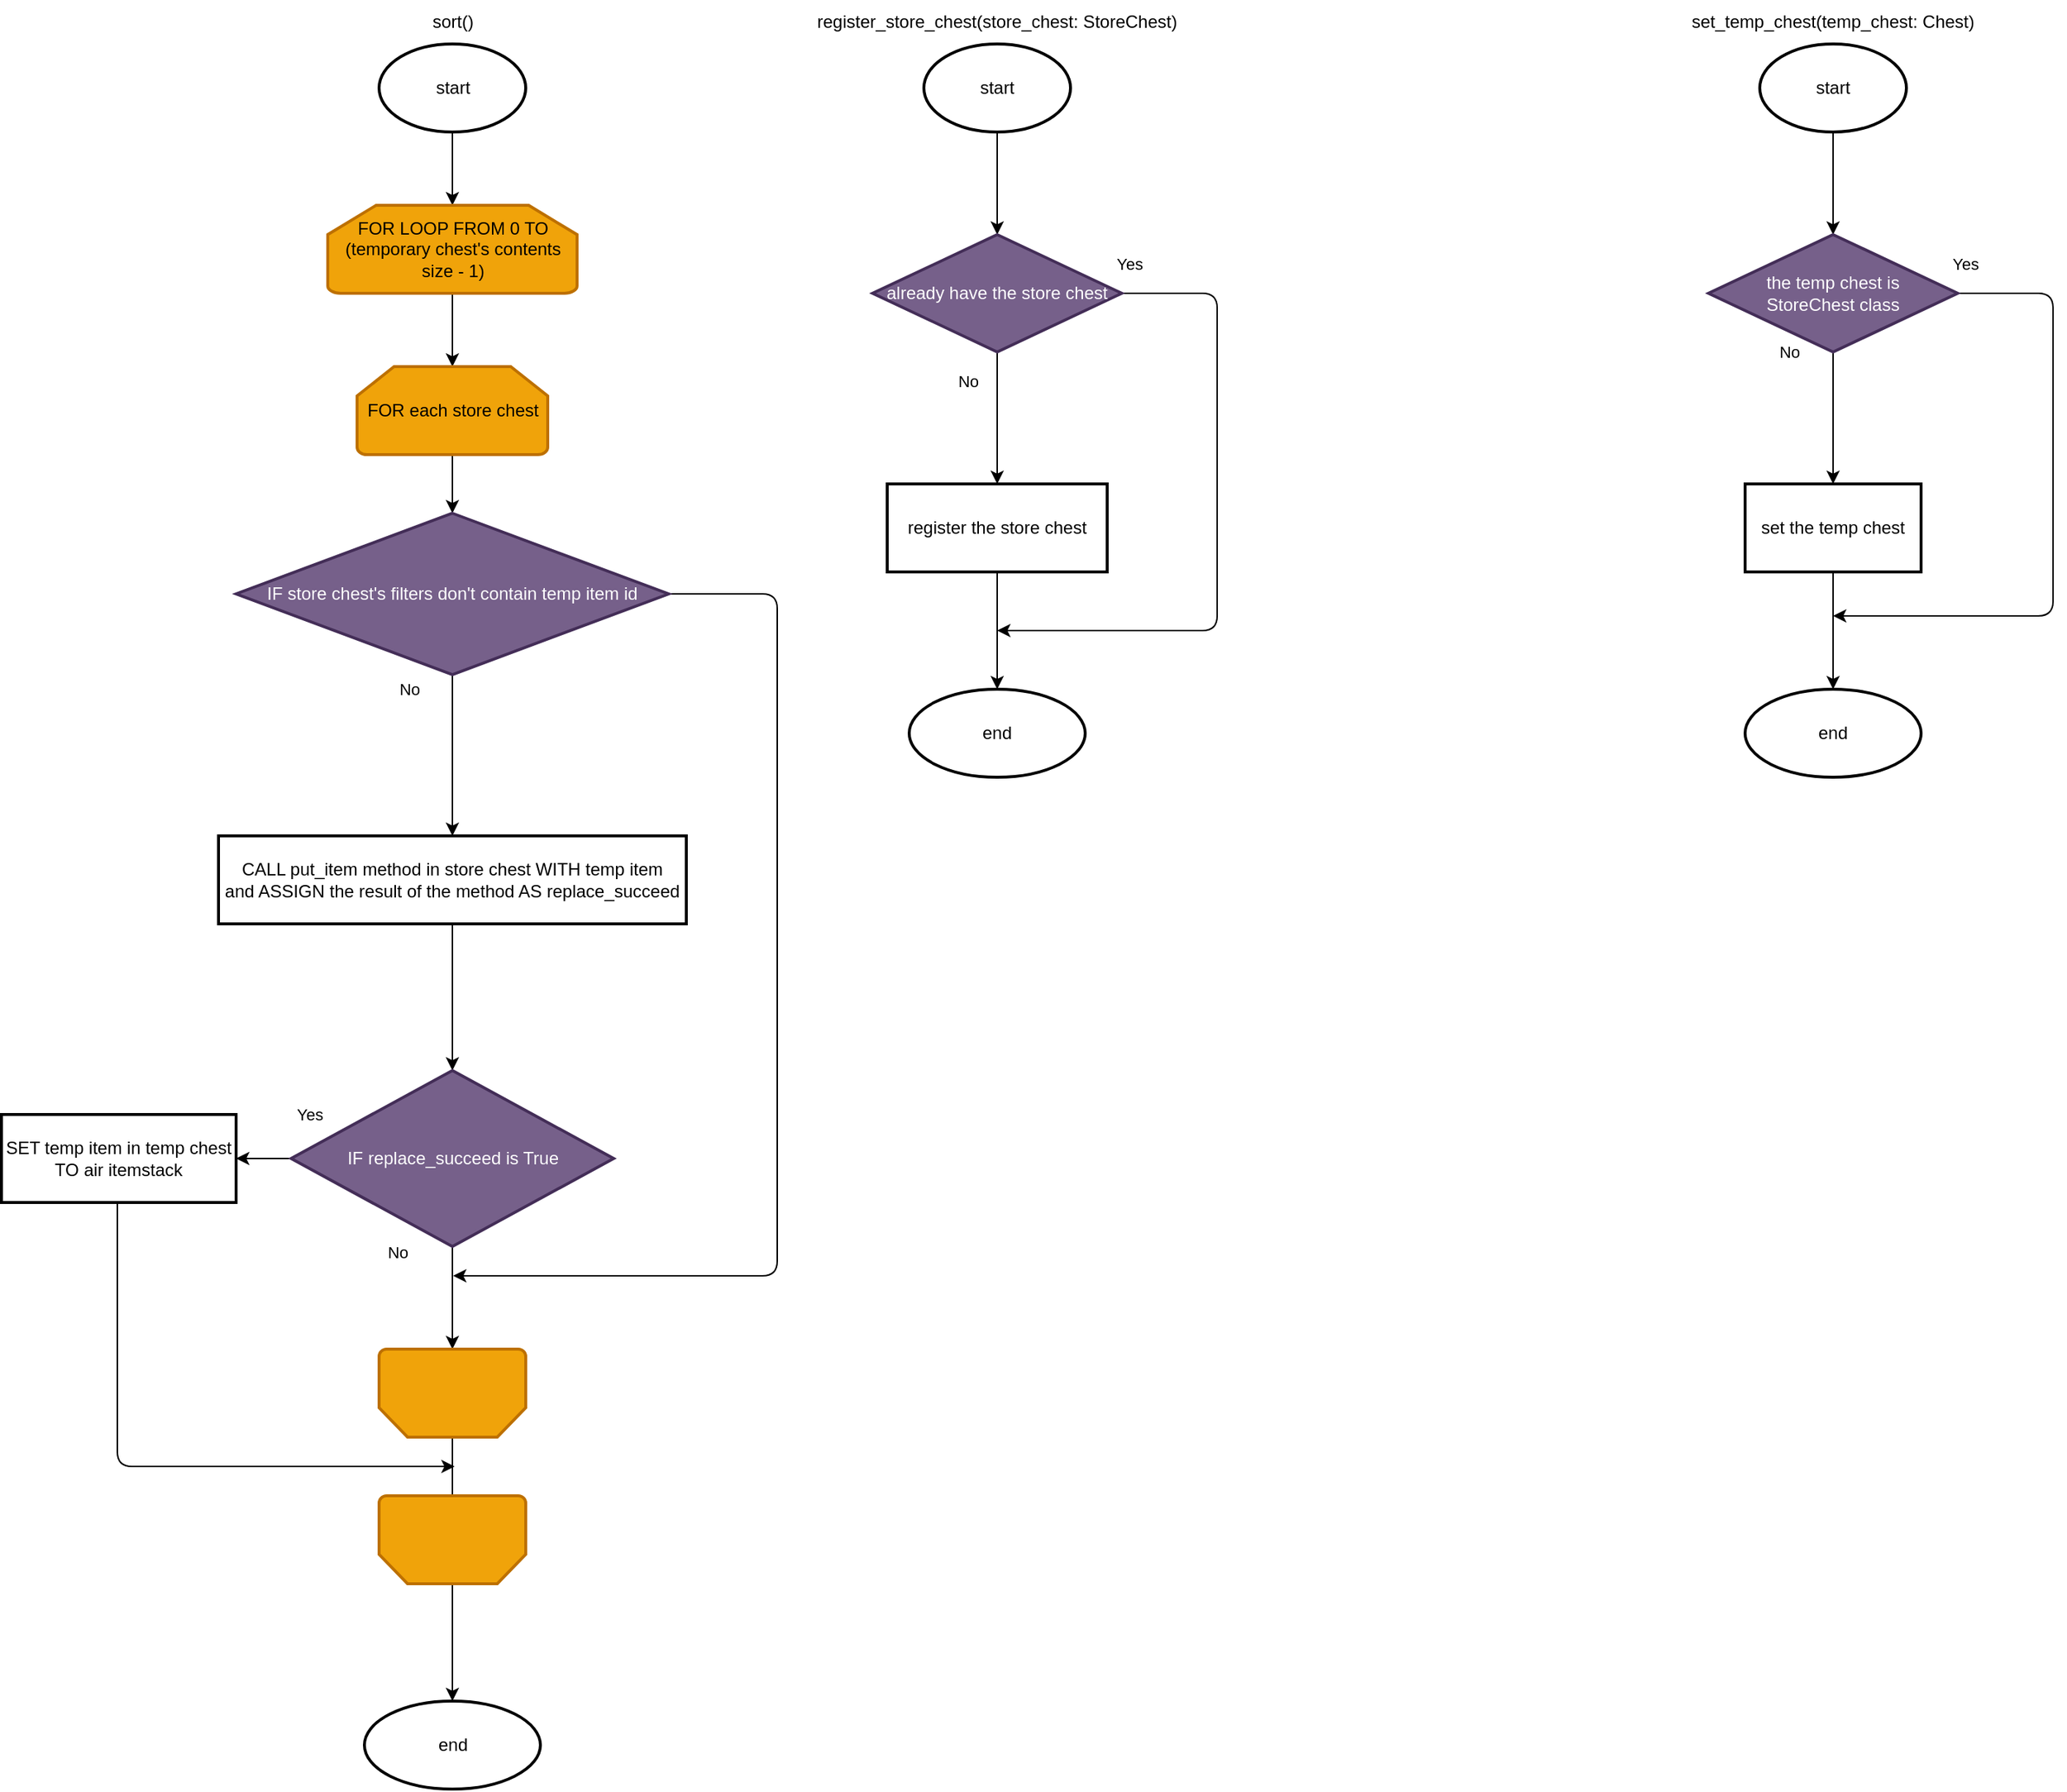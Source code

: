 <mxfile>
    <diagram id="QGaKg7AIhBooV36lIfkw" name="Page-1">
        <mxGraphModel dx="550" dy="526" grid="1" gridSize="10" guides="1" tooltips="1" connect="1" arrows="1" fold="1" page="1" pageScale="1" pageWidth="850" pageHeight="1100" math="0" shadow="0">
            <root>
                <mxCell id="0"/>
                <mxCell id="1" parent="0"/>
                <mxCell id="5" style="edgeStyle=none;html=1;entryX=0.5;entryY=0;entryDx=0;entryDy=0;entryPerimeter=0;" parent="1" source="2" target="4" edge="1">
                    <mxGeometry relative="1" as="geometry"/>
                </mxCell>
                <mxCell id="2" value="start" style="strokeWidth=2;html=1;shape=mxgraph.flowchart.start_1;whiteSpace=wrap;" parent="1" vertex="1">
                    <mxGeometry x="268.5" y="80" width="100" height="60" as="geometry"/>
                </mxCell>
                <mxCell id="3" value="sort()" style="text;html=1;strokeColor=none;fillColor=none;align=center;verticalAlign=middle;whiteSpace=wrap;rounded=0;" parent="1" vertex="1">
                    <mxGeometry x="288.5" y="50" width="60" height="30" as="geometry"/>
                </mxCell>
                <mxCell id="7" style="edgeStyle=none;html=1;entryX=0.5;entryY=0;entryDx=0;entryDy=0;entryPerimeter=0;" parent="1" source="4" target="6" edge="1">
                    <mxGeometry relative="1" as="geometry"/>
                </mxCell>
                <mxCell id="4" value="FOR LOOP FROM 0 TO (temporary chest's contents size - 1)" style="strokeWidth=2;html=1;shape=mxgraph.flowchart.loop_limit;whiteSpace=wrap;fillColor=#f0a30a;fontColor=#000000;strokeColor=#BD7000;" parent="1" vertex="1">
                    <mxGeometry x="233.5" y="190" width="170" height="60" as="geometry"/>
                </mxCell>
                <mxCell id="9" value="" style="edgeStyle=none;html=1;" parent="1" source="6" target="8" edge="1">
                    <mxGeometry relative="1" as="geometry"/>
                </mxCell>
                <mxCell id="6" value="FOR each store chest" style="strokeWidth=2;html=1;shape=mxgraph.flowchart.loop_limit;whiteSpace=wrap;fillColor=#f0a30a;fontColor=#000000;strokeColor=#BD7000;" parent="1" vertex="1">
                    <mxGeometry x="253.5" y="300" width="130" height="60" as="geometry"/>
                </mxCell>
                <mxCell id="11" value="No" style="edgeStyle=none;html=1;" parent="1" source="8" target="10" edge="1">
                    <mxGeometry x="-0.818" y="-30" relative="1" as="geometry">
                        <mxPoint as="offset"/>
                    </mxGeometry>
                </mxCell>
                <mxCell id="28" style="edgeStyle=orthogonalEdgeStyle;html=1;" parent="1" source="8" edge="1">
                    <mxGeometry relative="1" as="geometry">
                        <mxPoint x="319" y="920" as="targetPoint"/>
                        <Array as="points">
                            <mxPoint x="540" y="455"/>
                        </Array>
                    </mxGeometry>
                </mxCell>
                <mxCell id="8" value="IF store chest's filters don't contain temp item id" style="rhombus;whiteSpace=wrap;html=1;strokeWidth=2;fillColor=#76608a;fontColor=#ffffff;strokeColor=#432D57;" parent="1" vertex="1">
                    <mxGeometry x="171" y="400" width="295" height="110" as="geometry"/>
                </mxCell>
                <mxCell id="27" value="" style="edgeStyle=none;html=1;entryX=0.5;entryY=0;entryDx=0;entryDy=0;" parent="1" source="10" target="12" edge="1">
                    <mxGeometry relative="1" as="geometry">
                        <mxPoint x="318.5" y="760" as="targetPoint"/>
                    </mxGeometry>
                </mxCell>
                <mxCell id="10" value="CALL put_item method in store chest WITH temp item&lt;br&gt;and ASSIGN the result of the method AS replace_succeed" style="whiteSpace=wrap;html=1;strokeWidth=2;" parent="1" vertex="1">
                    <mxGeometry x="159" y="620" width="319" height="60" as="geometry"/>
                </mxCell>
                <mxCell id="23" value="Yes" style="edgeStyle=none;html=1;entryX=1;entryY=0.5;entryDx=0;entryDy=0;" parent="1" source="12" target="14" edge="1">
                    <mxGeometry x="-1" y="-32" relative="1" as="geometry">
                        <mxPoint x="12" y="2" as="offset"/>
                    </mxGeometry>
                </mxCell>
                <mxCell id="25" value="No" style="edgeStyle=orthogonalEdgeStyle;html=1;entryX=0.5;entryY=1;entryDx=0;entryDy=0;entryPerimeter=0;" parent="1" source="12" target="16" edge="1">
                    <mxGeometry x="-0.905" y="-38" relative="1" as="geometry">
                        <mxPoint as="offset"/>
                    </mxGeometry>
                </mxCell>
                <mxCell id="12" value="IF replace_succeed is True" style="rhombus;whiteSpace=wrap;html=1;strokeWidth=2;fillColor=#76608a;fontColor=#ffffff;strokeColor=#432D57;" parent="1" vertex="1">
                    <mxGeometry x="208.5" y="780" width="220" height="120" as="geometry"/>
                </mxCell>
                <mxCell id="24" style="edgeStyle=orthogonalEdgeStyle;html=1;" parent="1" source="14" edge="1">
                    <mxGeometry relative="1" as="geometry">
                        <mxPoint x="320" y="1050" as="targetPoint"/>
                        <Array as="points">
                            <mxPoint x="90" y="1050"/>
                            <mxPoint x="90" y="1050"/>
                        </Array>
                    </mxGeometry>
                </mxCell>
                <mxCell id="14" value="SET temp item in temp chest &lt;br&gt;TO air itemstack" style="whiteSpace=wrap;html=1;strokeWidth=2;" parent="1" vertex="1">
                    <mxGeometry x="11" y="810" width="160" height="60" as="geometry"/>
                </mxCell>
                <mxCell id="19" style="edgeStyle=none;html=1;entryX=0.5;entryY=0;entryDx=0;entryDy=0;entryPerimeter=0;" parent="1" source="16" target="18" edge="1">
                    <mxGeometry relative="1" as="geometry"/>
                </mxCell>
                <mxCell id="16" value="" style="strokeWidth=2;html=1;shape=mxgraph.flowchart.loop_limit;whiteSpace=wrap;rotation=-180;fillColor=#f0a30a;fontColor=#000000;strokeColor=#BD7000;" parent="1" vertex="1">
                    <mxGeometry x="268.5" y="970" width="100" height="60" as="geometry"/>
                </mxCell>
                <mxCell id="21" value="" style="edgeStyle=none;html=1;" parent="1" source="18" target="20" edge="1">
                    <mxGeometry relative="1" as="geometry"/>
                </mxCell>
                <mxCell id="18" value="" style="strokeWidth=2;html=1;shape=mxgraph.flowchart.loop_limit;whiteSpace=wrap;rotation=-180;fillColor=#f0a30a;fontColor=#000000;strokeColor=#BD7000;" parent="1" vertex="1">
                    <mxGeometry x="268.5" y="1070" width="100" height="60" as="geometry"/>
                </mxCell>
                <mxCell id="20" value="end" style="ellipse;whiteSpace=wrap;html=1;strokeWidth=2;" parent="1" vertex="1">
                    <mxGeometry x="258.5" y="1210" width="120" height="60" as="geometry"/>
                </mxCell>
                <mxCell id="33" value="" style="edgeStyle=none;html=1;" edge="1" parent="1" source="30" target="32">
                    <mxGeometry relative="1" as="geometry"/>
                </mxCell>
                <mxCell id="30" value="start" style="strokeWidth=2;html=1;shape=mxgraph.flowchart.start_1;whiteSpace=wrap;" vertex="1" parent="1">
                    <mxGeometry x="640" y="80" width="100" height="60" as="geometry"/>
                </mxCell>
                <mxCell id="31" value="register_store_chest(store_chest: StoreChest)" style="text;html=1;strokeColor=none;fillColor=none;align=center;verticalAlign=middle;whiteSpace=wrap;rounded=0;" vertex="1" parent="1">
                    <mxGeometry x="560" y="50" width="260" height="30" as="geometry"/>
                </mxCell>
                <mxCell id="35" value="No" style="edgeStyle=none;html=1;" edge="1" parent="1" source="32" target="34">
                    <mxGeometry x="-0.556" y="-20" relative="1" as="geometry">
                        <mxPoint as="offset"/>
                    </mxGeometry>
                </mxCell>
                <mxCell id="38" value="Yes" style="edgeStyle=orthogonalEdgeStyle;html=1;" edge="1" parent="1" source="32">
                    <mxGeometry x="-0.978" y="20" relative="1" as="geometry">
                        <mxPoint x="690" y="480" as="targetPoint"/>
                        <Array as="points">
                            <mxPoint x="840" y="250"/>
                        </Array>
                        <mxPoint as="offset"/>
                    </mxGeometry>
                </mxCell>
                <mxCell id="32" value="already have the store chest" style="rhombus;whiteSpace=wrap;html=1;strokeWidth=2;fillColor=#76608a;fontColor=#ffffff;strokeColor=#432D57;" vertex="1" parent="1">
                    <mxGeometry x="605" y="210" width="170" height="80" as="geometry"/>
                </mxCell>
                <mxCell id="37" value="" style="edgeStyle=none;html=1;" edge="1" parent="1" source="34" target="36">
                    <mxGeometry relative="1" as="geometry"/>
                </mxCell>
                <mxCell id="34" value="register the store chest" style="whiteSpace=wrap;html=1;strokeWidth=2;" vertex="1" parent="1">
                    <mxGeometry x="615" y="380" width="150" height="60" as="geometry"/>
                </mxCell>
                <mxCell id="36" value="end" style="ellipse;whiteSpace=wrap;html=1;strokeWidth=2;" vertex="1" parent="1">
                    <mxGeometry x="630" y="520" width="120" height="60" as="geometry"/>
                </mxCell>
                <mxCell id="42" value="" style="edgeStyle=orthogonalEdgeStyle;html=1;" edge="1" parent="1" source="39" target="41">
                    <mxGeometry relative="1" as="geometry"/>
                </mxCell>
                <mxCell id="39" value="start" style="strokeWidth=2;html=1;shape=mxgraph.flowchart.start_1;whiteSpace=wrap;" vertex="1" parent="1">
                    <mxGeometry x="1210" y="80" width="100" height="60" as="geometry"/>
                </mxCell>
                <mxCell id="40" value="set_temp_chest(temp_chest: Chest)" style="text;html=1;strokeColor=none;fillColor=none;align=center;verticalAlign=middle;whiteSpace=wrap;rounded=0;" vertex="1" parent="1">
                    <mxGeometry x="1160" y="50" width="200" height="30" as="geometry"/>
                </mxCell>
                <mxCell id="44" value="No" style="edgeStyle=orthogonalEdgeStyle;html=1;" edge="1" parent="1" source="41" target="43">
                    <mxGeometry x="-1" y="-30" relative="1" as="geometry">
                        <mxPoint as="offset"/>
                    </mxGeometry>
                </mxCell>
                <mxCell id="47" value="Yes" style="edgeStyle=orthogonalEdgeStyle;html=1;" edge="1" parent="1" source="41">
                    <mxGeometry x="-0.977" y="20" relative="1" as="geometry">
                        <mxPoint x="1260" y="470" as="targetPoint"/>
                        <Array as="points">
                            <mxPoint x="1410" y="250"/>
                        </Array>
                        <mxPoint as="offset"/>
                    </mxGeometry>
                </mxCell>
                <mxCell id="41" value="the temp chest is &lt;br&gt;StoreChest class" style="rhombus;whiteSpace=wrap;html=1;strokeWidth=2;fillColor=#76608a;fontColor=#ffffff;strokeColor=#432D57;" vertex="1" parent="1">
                    <mxGeometry x="1175" y="210" width="170" height="80" as="geometry"/>
                </mxCell>
                <mxCell id="46" value="" style="edgeStyle=orthogonalEdgeStyle;html=1;" edge="1" parent="1" source="43" target="45">
                    <mxGeometry relative="1" as="geometry"/>
                </mxCell>
                <mxCell id="43" value="set the temp chest" style="whiteSpace=wrap;html=1;strokeWidth=2;" vertex="1" parent="1">
                    <mxGeometry x="1200" y="380" width="120" height="60" as="geometry"/>
                </mxCell>
                <mxCell id="45" value="end" style="ellipse;whiteSpace=wrap;html=1;strokeWidth=2;" vertex="1" parent="1">
                    <mxGeometry x="1200" y="520" width="120" height="60" as="geometry"/>
                </mxCell>
            </root>
        </mxGraphModel>
    </diagram>
</mxfile>